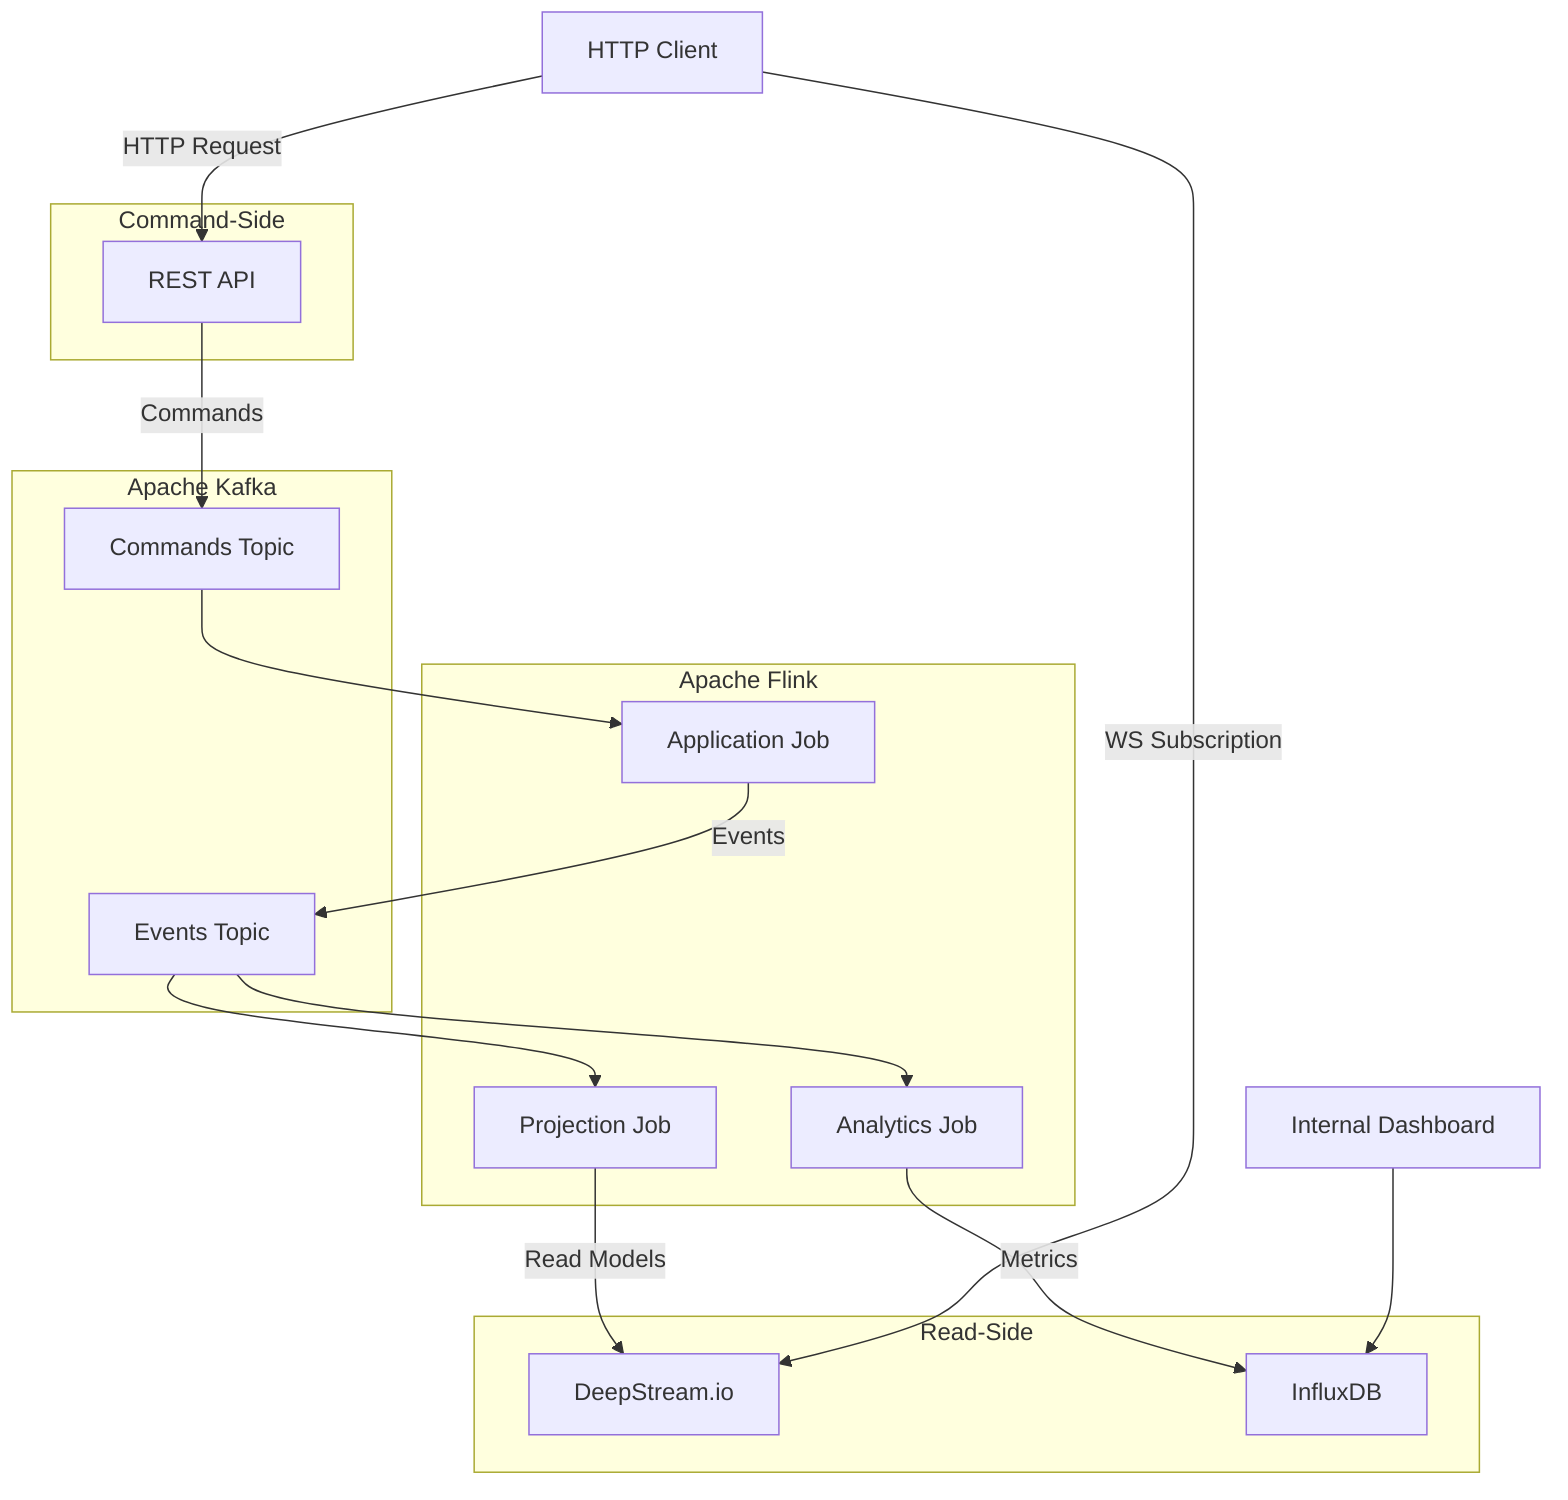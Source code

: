 graph TD
    client[HTTP Client]

    subgraph Command-Side
        restapi[REST API]
    end

    subgraph Apache Flink
        application[Application Job]
        projection[Projection Job]
        analytics[Analytics Job]
    end

    subgraph Apache Kafka
        commands[Commands Topic]
        events[Events Topic]
    end

    subgraph Read-Side
        deepstream[DeepStream.io]
        influxdb[InfluxDB]
    end

    dashboard[Internal Dashboard]

    client--HTTP Request-->restapi
       
    restapi--Commands-->commands    

    commands-->application
    application--Events-->events
    events-->projection
    events-->analytics
	
    projection--Read Models-->deepstream	
    client--WS Subscription-->deepstream
	
    analytics--Metrics-->influxdb
    dashboard-->influxdb